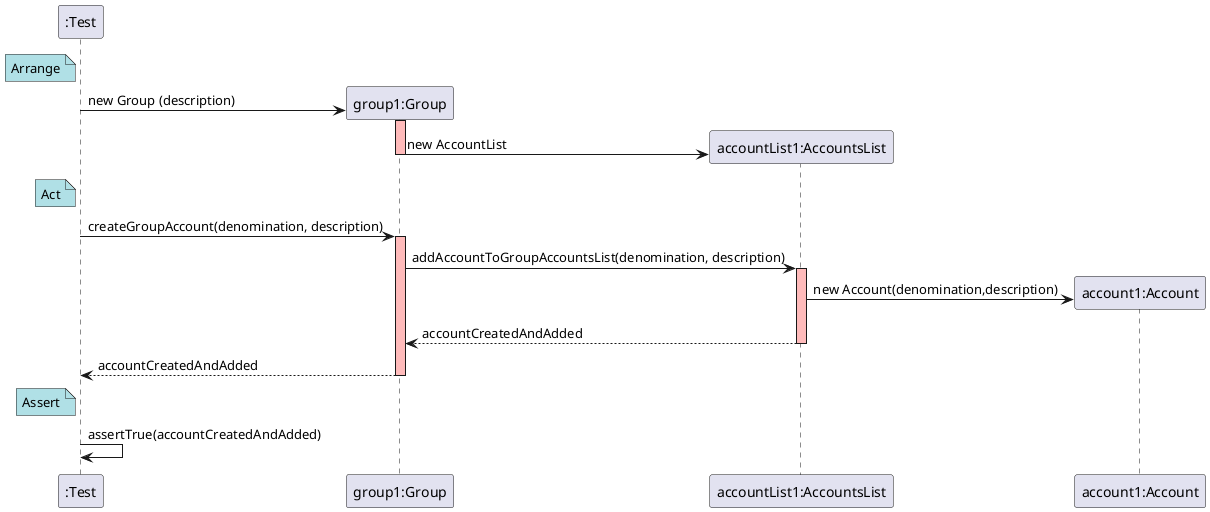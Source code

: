 @startuml

create ":Test"

note left of ":Test" #powderblue
	Arrange
end note

create "group1:Group"
":Test" -> "group1:Group" : new Group (description)
activate "group1:Group" #FFBBBB

create "accountList1:AccountsList"
"group1:Group" -> "accountList1:AccountsList" : new AccountList
deactivate "group1:Group" #FFBBBB

note left of ":Test" #powderblue
	Act
end note

":Test" -> "group1:Group" : createGroupAccount(denomination, description)
activate "group1:Group" #FFBBBB

"group1:Group" -> "accountList1:AccountsList" : addAccountToGroupAccountsList(denomination, description)
activate "accountList1:AccountsList" #FFBBBB

create "account1:Account"
"accountList1:AccountsList" -> "account1:Account" : new Account(denomination,description)

"accountList1:AccountsList" --> "group1:Group" : accountCreatedAndAdded
deactivate "accountList1:AccountsList" #FFBBBB

"group1:Group" --> ":Test" : accountCreatedAndAdded
deactivate "group1:Group" #FFBBBB

note left of ":Test" #powderblue
	Assert
end note

":Test" -> ":Test" : assertTrue(accountCreatedAndAdded)

@enduml